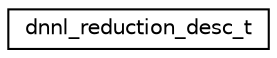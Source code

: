 digraph "Graphical Class Hierarchy"
{
 // LATEX_PDF_SIZE
  edge [fontname="Helvetica",fontsize="10",labelfontname="Helvetica",labelfontsize="10"];
  node [fontname="Helvetica",fontsize="10",shape=record];
  rankdir="LR";
  Node0 [label="dnnl_reduction_desc_t",height=0.2,width=0.4,color="black", fillcolor="white", style="filled",URL="$structdnnl__reduction__desc__t.html",tooltip="A descriptor of reduction operation."];
}
